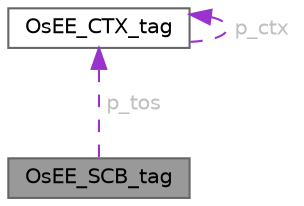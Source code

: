 digraph "OsEE_SCB_tag"
{
 // LATEX_PDF_SIZE
  bgcolor="transparent";
  edge [fontname=Helvetica,fontsize=10,labelfontname=Helvetica,labelfontsize=10];
  node [fontname=Helvetica,fontsize=10,shape=box,height=0.2,width=0.4];
  Node1 [id="Node000001",label="OsEE_SCB_tag",height=0.2,width=0.4,color="gray40", fillcolor="grey60", style="filled", fontcolor="black",tooltip="Stack Control Block: contains runtime information about the stack."];
  Node2 -> Node1 [id="edge1_Node000001_Node000002",dir="back",color="darkorchid3",style="dashed",tooltip=" ",label=<<TABLE CELLBORDER="0" BORDER="0"><TR><TD VALIGN="top" ALIGN="LEFT" CELLPADDING="1" CELLSPACING="0">p_tos</TD></TR>
</TABLE>> ,fontcolor="grey" ];
  Node2 [id="Node000002",label="OsEE_CTX_tag",height=0.2,width=0.4,color="gray40", fillcolor="white", style="filled",URL="$structOsEE__CTX__tag.html",tooltip="Context block, storing register values."];
  Node2 -> Node2 [id="edge2_Node000002_Node000002",dir="back",color="darkorchid3",style="dashed",tooltip=" ",label=<<TABLE CELLBORDER="0" BORDER="0"><TR><TD VALIGN="top" ALIGN="LEFT" CELLPADDING="1" CELLSPACING="0">p_ctx</TD></TR>
</TABLE>> ,fontcolor="grey" ];
}
